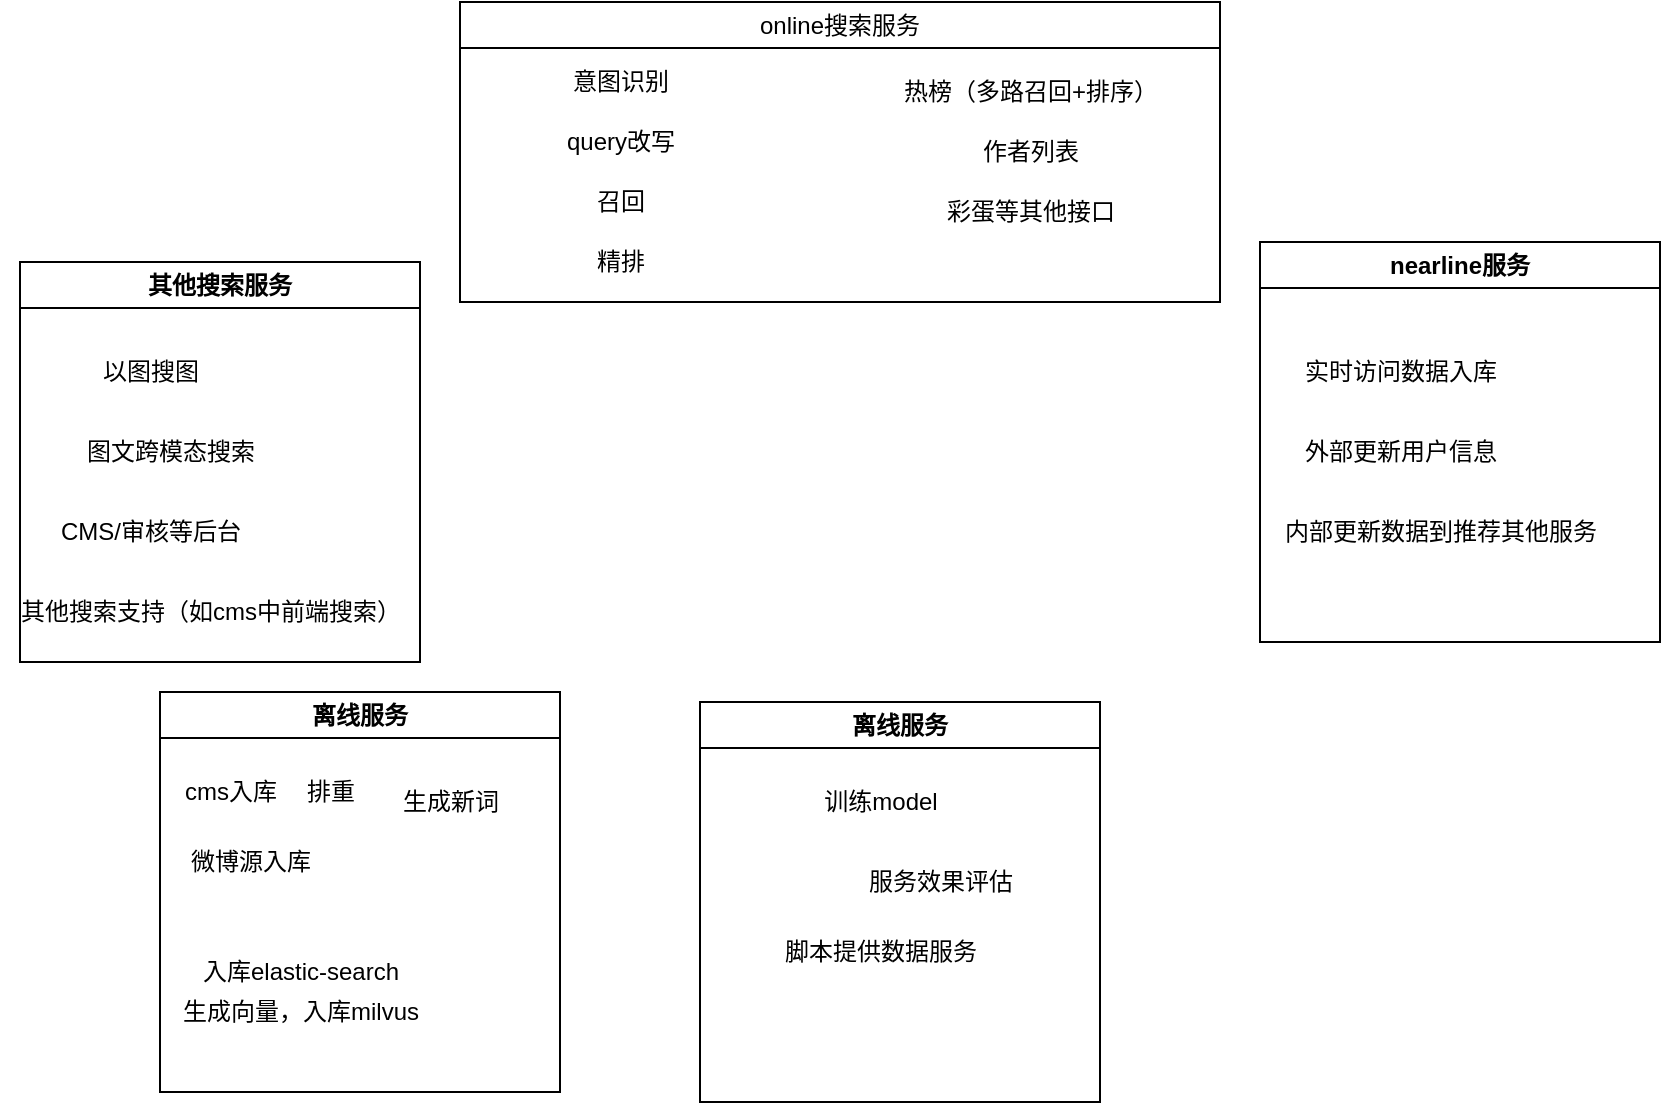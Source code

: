 <mxfile version="20.5.3" type="github">
  <diagram id="R2lEEEUBdFMjLlhIrx00" name="Page-1">
    <mxGraphModel dx="946" dy="504" grid="1" gridSize="10" guides="1" tooltips="1" connect="1" arrows="1" fold="1" page="1" pageScale="1" pageWidth="850" pageHeight="1100" math="0" shadow="0" extFonts="Permanent Marker^https://fonts.googleapis.com/css?family=Permanent+Marker">
      <root>
        <mxCell id="0" />
        <mxCell id="1" parent="0" />
        <mxCell id="CcoSx1mpZSwDq7JVrcpu-36" value="&lt;div style=&quot;text-align: left;&quot;&gt;&lt;span style=&quot;font-weight: 400;&quot;&gt;online搜索服务&lt;/span&gt;&lt;/div&gt;" style="swimlane;whiteSpace=wrap;html=1;" vertex="1" parent="1">
          <mxGeometry x="240" y="30" width="380" height="150" as="geometry" />
        </mxCell>
        <mxCell id="CcoSx1mpZSwDq7JVrcpu-40" value="&lt;div style=&quot;text-align: left;&quot;&gt;&lt;span style=&quot;background-color: initial;&quot;&gt;query改写&lt;/span&gt;&lt;/div&gt;" style="text;html=1;align=center;verticalAlign=middle;resizable=0;points=[];autosize=1;strokeColor=none;fillColor=none;" vertex="1" parent="CcoSx1mpZSwDq7JVrcpu-36">
          <mxGeometry x="40" y="55" width="80" height="30" as="geometry" />
        </mxCell>
        <mxCell id="CcoSx1mpZSwDq7JVrcpu-41" value="&lt;div style=&quot;text-align: left;&quot;&gt;召回&lt;/div&gt;" style="text;html=1;align=center;verticalAlign=middle;resizable=0;points=[];autosize=1;strokeColor=none;fillColor=none;" vertex="1" parent="CcoSx1mpZSwDq7JVrcpu-36">
          <mxGeometry x="55" y="85" width="50" height="30" as="geometry" />
        </mxCell>
        <mxCell id="CcoSx1mpZSwDq7JVrcpu-42" value="&lt;div style=&quot;text-align: left;&quot;&gt;&lt;span style=&quot;background-color: initial;&quot;&gt;精排&lt;/span&gt;&lt;/div&gt;" style="text;html=1;align=center;verticalAlign=middle;resizable=0;points=[];autosize=1;strokeColor=none;fillColor=none;" vertex="1" parent="CcoSx1mpZSwDq7JVrcpu-36">
          <mxGeometry x="55" y="115" width="50" height="30" as="geometry" />
        </mxCell>
        <mxCell id="CcoSx1mpZSwDq7JVrcpu-37" value="&lt;span style=&quot;text-align: left;&quot;&gt;意图识别&lt;/span&gt;" style="text;html=1;align=center;verticalAlign=middle;resizable=0;points=[];autosize=1;strokeColor=none;fillColor=none;" vertex="1" parent="CcoSx1mpZSwDq7JVrcpu-36">
          <mxGeometry x="45" y="25" width="70" height="30" as="geometry" />
        </mxCell>
        <mxCell id="CcoSx1mpZSwDq7JVrcpu-72" value="&lt;span style=&quot;text-align: left;&quot;&gt;热榜（多路召回+排序）&lt;/span&gt;" style="text;html=1;align=center;verticalAlign=middle;resizable=0;points=[];autosize=1;strokeColor=none;fillColor=none;" vertex="1" parent="CcoSx1mpZSwDq7JVrcpu-36">
          <mxGeometry x="210" y="30" width="150" height="30" as="geometry" />
        </mxCell>
        <mxCell id="CcoSx1mpZSwDq7JVrcpu-93" value="作者列表" style="text;html=1;align=center;verticalAlign=middle;resizable=0;points=[];autosize=1;strokeColor=none;fillColor=none;" vertex="1" parent="CcoSx1mpZSwDq7JVrcpu-36">
          <mxGeometry x="250" y="60" width="70" height="30" as="geometry" />
        </mxCell>
        <mxCell id="CcoSx1mpZSwDq7JVrcpu-97" value="彩蛋等其他接口" style="text;html=1;align=center;verticalAlign=middle;resizable=0;points=[];autosize=1;strokeColor=none;fillColor=none;" vertex="1" parent="CcoSx1mpZSwDq7JVrcpu-36">
          <mxGeometry x="230" y="90" width="110" height="30" as="geometry" />
        </mxCell>
        <mxCell id="CcoSx1mpZSwDq7JVrcpu-47" value="离线服务" style="swimlane;whiteSpace=wrap;html=1;" vertex="1" parent="1">
          <mxGeometry x="90" y="375" width="200" height="200" as="geometry" />
        </mxCell>
        <mxCell id="CcoSx1mpZSwDq7JVrcpu-51" value="排重" style="text;html=1;align=center;verticalAlign=middle;resizable=0;points=[];autosize=1;strokeColor=none;fillColor=none;" vertex="1" parent="CcoSx1mpZSwDq7JVrcpu-47">
          <mxGeometry x="60" y="35" width="50" height="30" as="geometry" />
        </mxCell>
        <mxCell id="CcoSx1mpZSwDq7JVrcpu-54" value="生成新词" style="text;html=1;align=center;verticalAlign=middle;resizable=0;points=[];autosize=1;strokeColor=none;fillColor=none;" vertex="1" parent="CcoSx1mpZSwDq7JVrcpu-47">
          <mxGeometry x="110" y="40" width="70" height="30" as="geometry" />
        </mxCell>
        <mxCell id="CcoSx1mpZSwDq7JVrcpu-71" value="生成向量，入库milvus" style="text;html=1;align=center;verticalAlign=middle;resizable=0;points=[];autosize=1;strokeColor=none;fillColor=none;" vertex="1" parent="CcoSx1mpZSwDq7JVrcpu-47">
          <mxGeometry y="145" width="140" height="30" as="geometry" />
        </mxCell>
        <mxCell id="CcoSx1mpZSwDq7JVrcpu-89" value="cms入库" style="text;html=1;align=center;verticalAlign=middle;resizable=0;points=[];autosize=1;strokeColor=none;fillColor=none;" vertex="1" parent="CcoSx1mpZSwDq7JVrcpu-47">
          <mxGeometry y="35" width="70" height="30" as="geometry" />
        </mxCell>
        <mxCell id="CcoSx1mpZSwDq7JVrcpu-90" value="微博源入库" style="text;html=1;align=center;verticalAlign=middle;resizable=0;points=[];autosize=1;strokeColor=none;fillColor=none;" vertex="1" parent="CcoSx1mpZSwDq7JVrcpu-47">
          <mxGeometry x="5" y="70" width="80" height="30" as="geometry" />
        </mxCell>
        <mxCell id="CcoSx1mpZSwDq7JVrcpu-91" value="入库elastic-search" style="text;html=1;align=center;verticalAlign=middle;resizable=0;points=[];autosize=1;strokeColor=none;fillColor=none;" vertex="1" parent="CcoSx1mpZSwDq7JVrcpu-47">
          <mxGeometry x="10" y="125" width="120" height="30" as="geometry" />
        </mxCell>
        <mxCell id="CcoSx1mpZSwDq7JVrcpu-61" value="离线服务" style="swimlane;whiteSpace=wrap;html=1;" vertex="1" parent="1">
          <mxGeometry x="360" y="380" width="200" height="200" as="geometry" />
        </mxCell>
        <mxCell id="CcoSx1mpZSwDq7JVrcpu-92" value="脚本提供数据服务" style="text;html=1;align=center;verticalAlign=middle;resizable=0;points=[];autosize=1;strokeColor=none;fillColor=none;" vertex="1" parent="CcoSx1mpZSwDq7JVrcpu-61">
          <mxGeometry x="30" y="110" width="120" height="30" as="geometry" />
        </mxCell>
        <mxCell id="CcoSx1mpZSwDq7JVrcpu-65" value="nearline服务" style="swimlane;whiteSpace=wrap;html=1;" vertex="1" parent="1">
          <mxGeometry x="640" y="150" width="200" height="200" as="geometry" />
        </mxCell>
        <mxCell id="CcoSx1mpZSwDq7JVrcpu-67" value="实时访问数据入库" style="text;html=1;align=center;verticalAlign=middle;resizable=0;points=[];autosize=1;strokeColor=none;fillColor=none;" vertex="1" parent="CcoSx1mpZSwDq7JVrcpu-65">
          <mxGeometry x="10" y="50" width="120" height="30" as="geometry" />
        </mxCell>
        <mxCell id="CcoSx1mpZSwDq7JVrcpu-74" value="外部更新用户信息" style="text;html=1;align=center;verticalAlign=middle;resizable=0;points=[];autosize=1;strokeColor=none;fillColor=none;" vertex="1" parent="CcoSx1mpZSwDq7JVrcpu-65">
          <mxGeometry x="10" y="90" width="120" height="30" as="geometry" />
        </mxCell>
        <mxCell id="CcoSx1mpZSwDq7JVrcpu-77" value="内部更新数据到推荐其他服务" style="text;html=1;align=center;verticalAlign=middle;resizable=0;points=[];autosize=1;strokeColor=none;fillColor=none;" vertex="1" parent="CcoSx1mpZSwDq7JVrcpu-65">
          <mxGeometry y="130" width="180" height="30" as="geometry" />
        </mxCell>
        <mxCell id="CcoSx1mpZSwDq7JVrcpu-78" value="其他搜索服务" style="swimlane;whiteSpace=wrap;html=1;" vertex="1" parent="1">
          <mxGeometry x="20" y="160" width="200" height="200" as="geometry" />
        </mxCell>
        <mxCell id="CcoSx1mpZSwDq7JVrcpu-82" value="图文跨模态搜索" style="text;html=1;align=center;verticalAlign=middle;resizable=0;points=[];autosize=1;strokeColor=none;fillColor=none;" vertex="1" parent="CcoSx1mpZSwDq7JVrcpu-78">
          <mxGeometry x="20" y="80" width="110" height="30" as="geometry" />
        </mxCell>
        <mxCell id="CcoSx1mpZSwDq7JVrcpu-81" value="以图搜图" style="text;html=1;align=center;verticalAlign=middle;resizable=0;points=[];autosize=1;strokeColor=none;fillColor=none;" vertex="1" parent="CcoSx1mpZSwDq7JVrcpu-78">
          <mxGeometry x="30" y="40" width="70" height="30" as="geometry" />
        </mxCell>
        <mxCell id="CcoSx1mpZSwDq7JVrcpu-94" value="其他搜索支持（如cms中前端搜索）" style="text;html=1;align=center;verticalAlign=middle;resizable=0;points=[];autosize=1;strokeColor=none;fillColor=none;" vertex="1" parent="CcoSx1mpZSwDq7JVrcpu-78">
          <mxGeometry x="-10" y="160" width="210" height="30" as="geometry" />
        </mxCell>
        <mxCell id="CcoSx1mpZSwDq7JVrcpu-98" value="CMS/审核等后台" style="text;html=1;align=center;verticalAlign=middle;resizable=0;points=[];autosize=1;strokeColor=none;fillColor=none;" vertex="1" parent="CcoSx1mpZSwDq7JVrcpu-78">
          <mxGeometry x="10" y="120" width="110" height="30" as="geometry" />
        </mxCell>
        <mxCell id="CcoSx1mpZSwDq7JVrcpu-79" value="训练model" style="text;html=1;align=center;verticalAlign=middle;resizable=0;points=[];autosize=1;strokeColor=none;fillColor=none;" vertex="1" parent="1">
          <mxGeometry x="410" y="415" width="80" height="30" as="geometry" />
        </mxCell>
        <mxCell id="CcoSx1mpZSwDq7JVrcpu-80" value="服务效果评估" style="text;html=1;align=center;verticalAlign=middle;resizable=0;points=[];autosize=1;strokeColor=none;fillColor=none;" vertex="1" parent="1">
          <mxGeometry x="430" y="455" width="100" height="30" as="geometry" />
        </mxCell>
      </root>
    </mxGraphModel>
  </diagram>
</mxfile>
